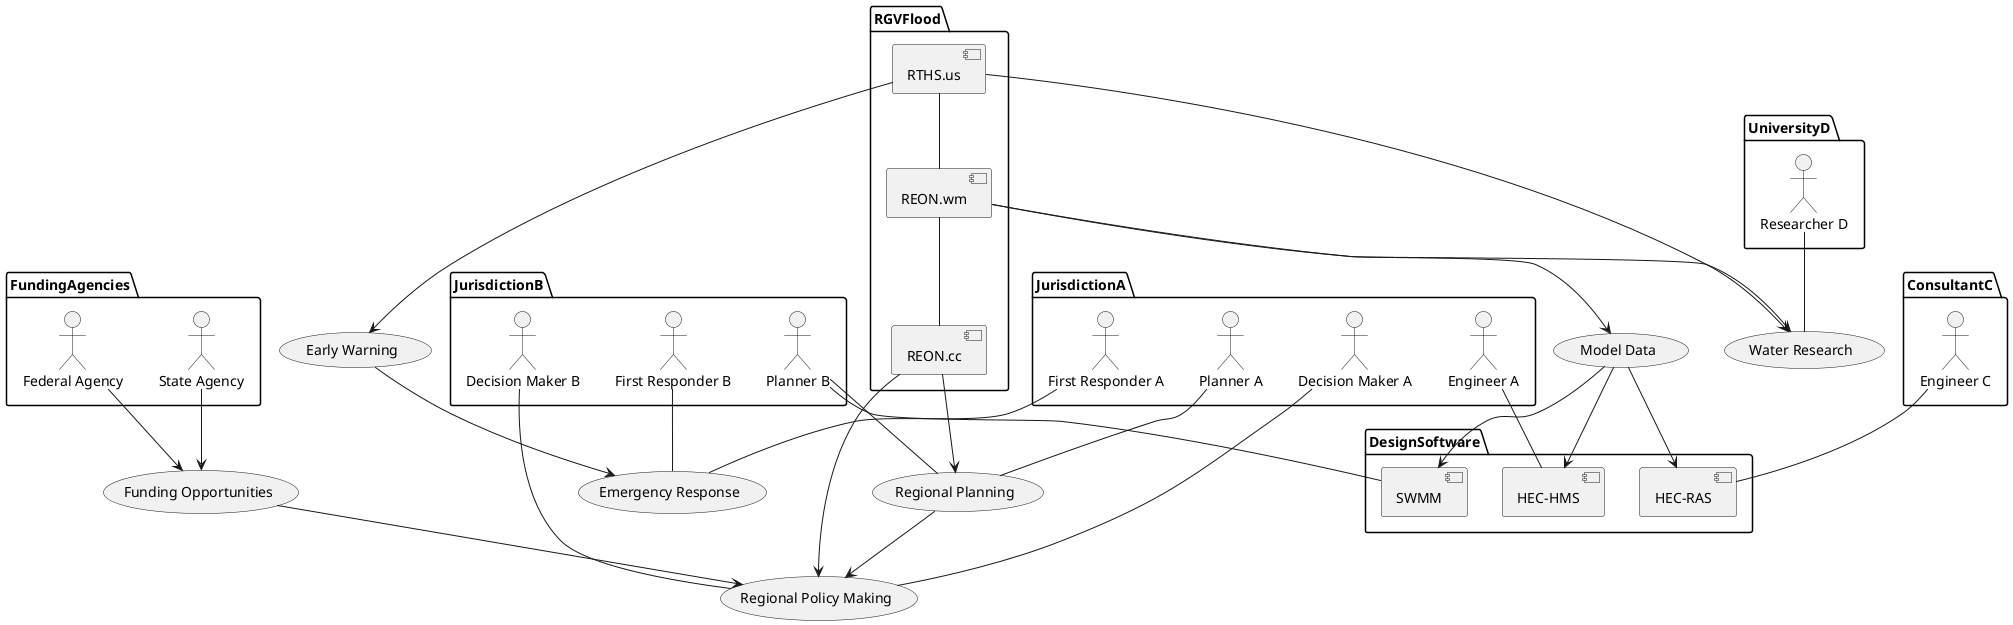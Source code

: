 @startuml

package JurisdictionA {
    :Decision Maker A: as DeciderA
    :Planner A: as PlannerA
    :Engineer A: as EngineerA
    :First Responder A: as ResponderA
}

package JurisdictionB {
    :Decision Maker B: as DeciderB
    :Planner B: as PlannerB
    :First Responder B: as ResponderB
}

package FundingAgencies {
    :State Agency: as State
    :Federal Agency: as Federal
}

package ConsultantC {
    :Engineer C: as EngineerC
}

package UniversityD {
    :Researcher D: as ResearcherD
}

package RGVFlood {
    [REON.cc]
    [REON.wm]
    [RTHS.us]
}

RTHS.us -- REON.wm
REON.wm -- REON.cc

package DesignSoftware {
    [HEC-HMS] as HMS
    [HEC-RAS] as RAS
    [SWMM]
}

(Regional Policy Making) as PolicyMaking

DeciderA -- PolicyMaking
DeciderB -- PolicyMaking
REON.cc --> PolicyMaking

(Funding Opportunities) as Funding

State --> Funding
Federal --> Funding

(Regional Planning) as Planning

Funding --> PolicyMaking
Planning --> PolicyMaking

PlannerA -- Planning
PlannerB -- Planning
REON.cc --> Planning

(Emergency Response) as Response
(Early Warning) as Warning

ResponderA -- Response
ResponderB -- Response
RTHS.us --> Warning
Warning --> Response

(Model Data) as Model

REON.wm --> Model
Model --> HMS
Model --> RAS
Model --> SWMM

EngineerA -- HMS
EngineerC -- RAS
PlannerB -- SWMM

(Water Research) as Research

RTHS.us --> Research
REON.wm --> Research

ResearcherD -- Research
@enduml